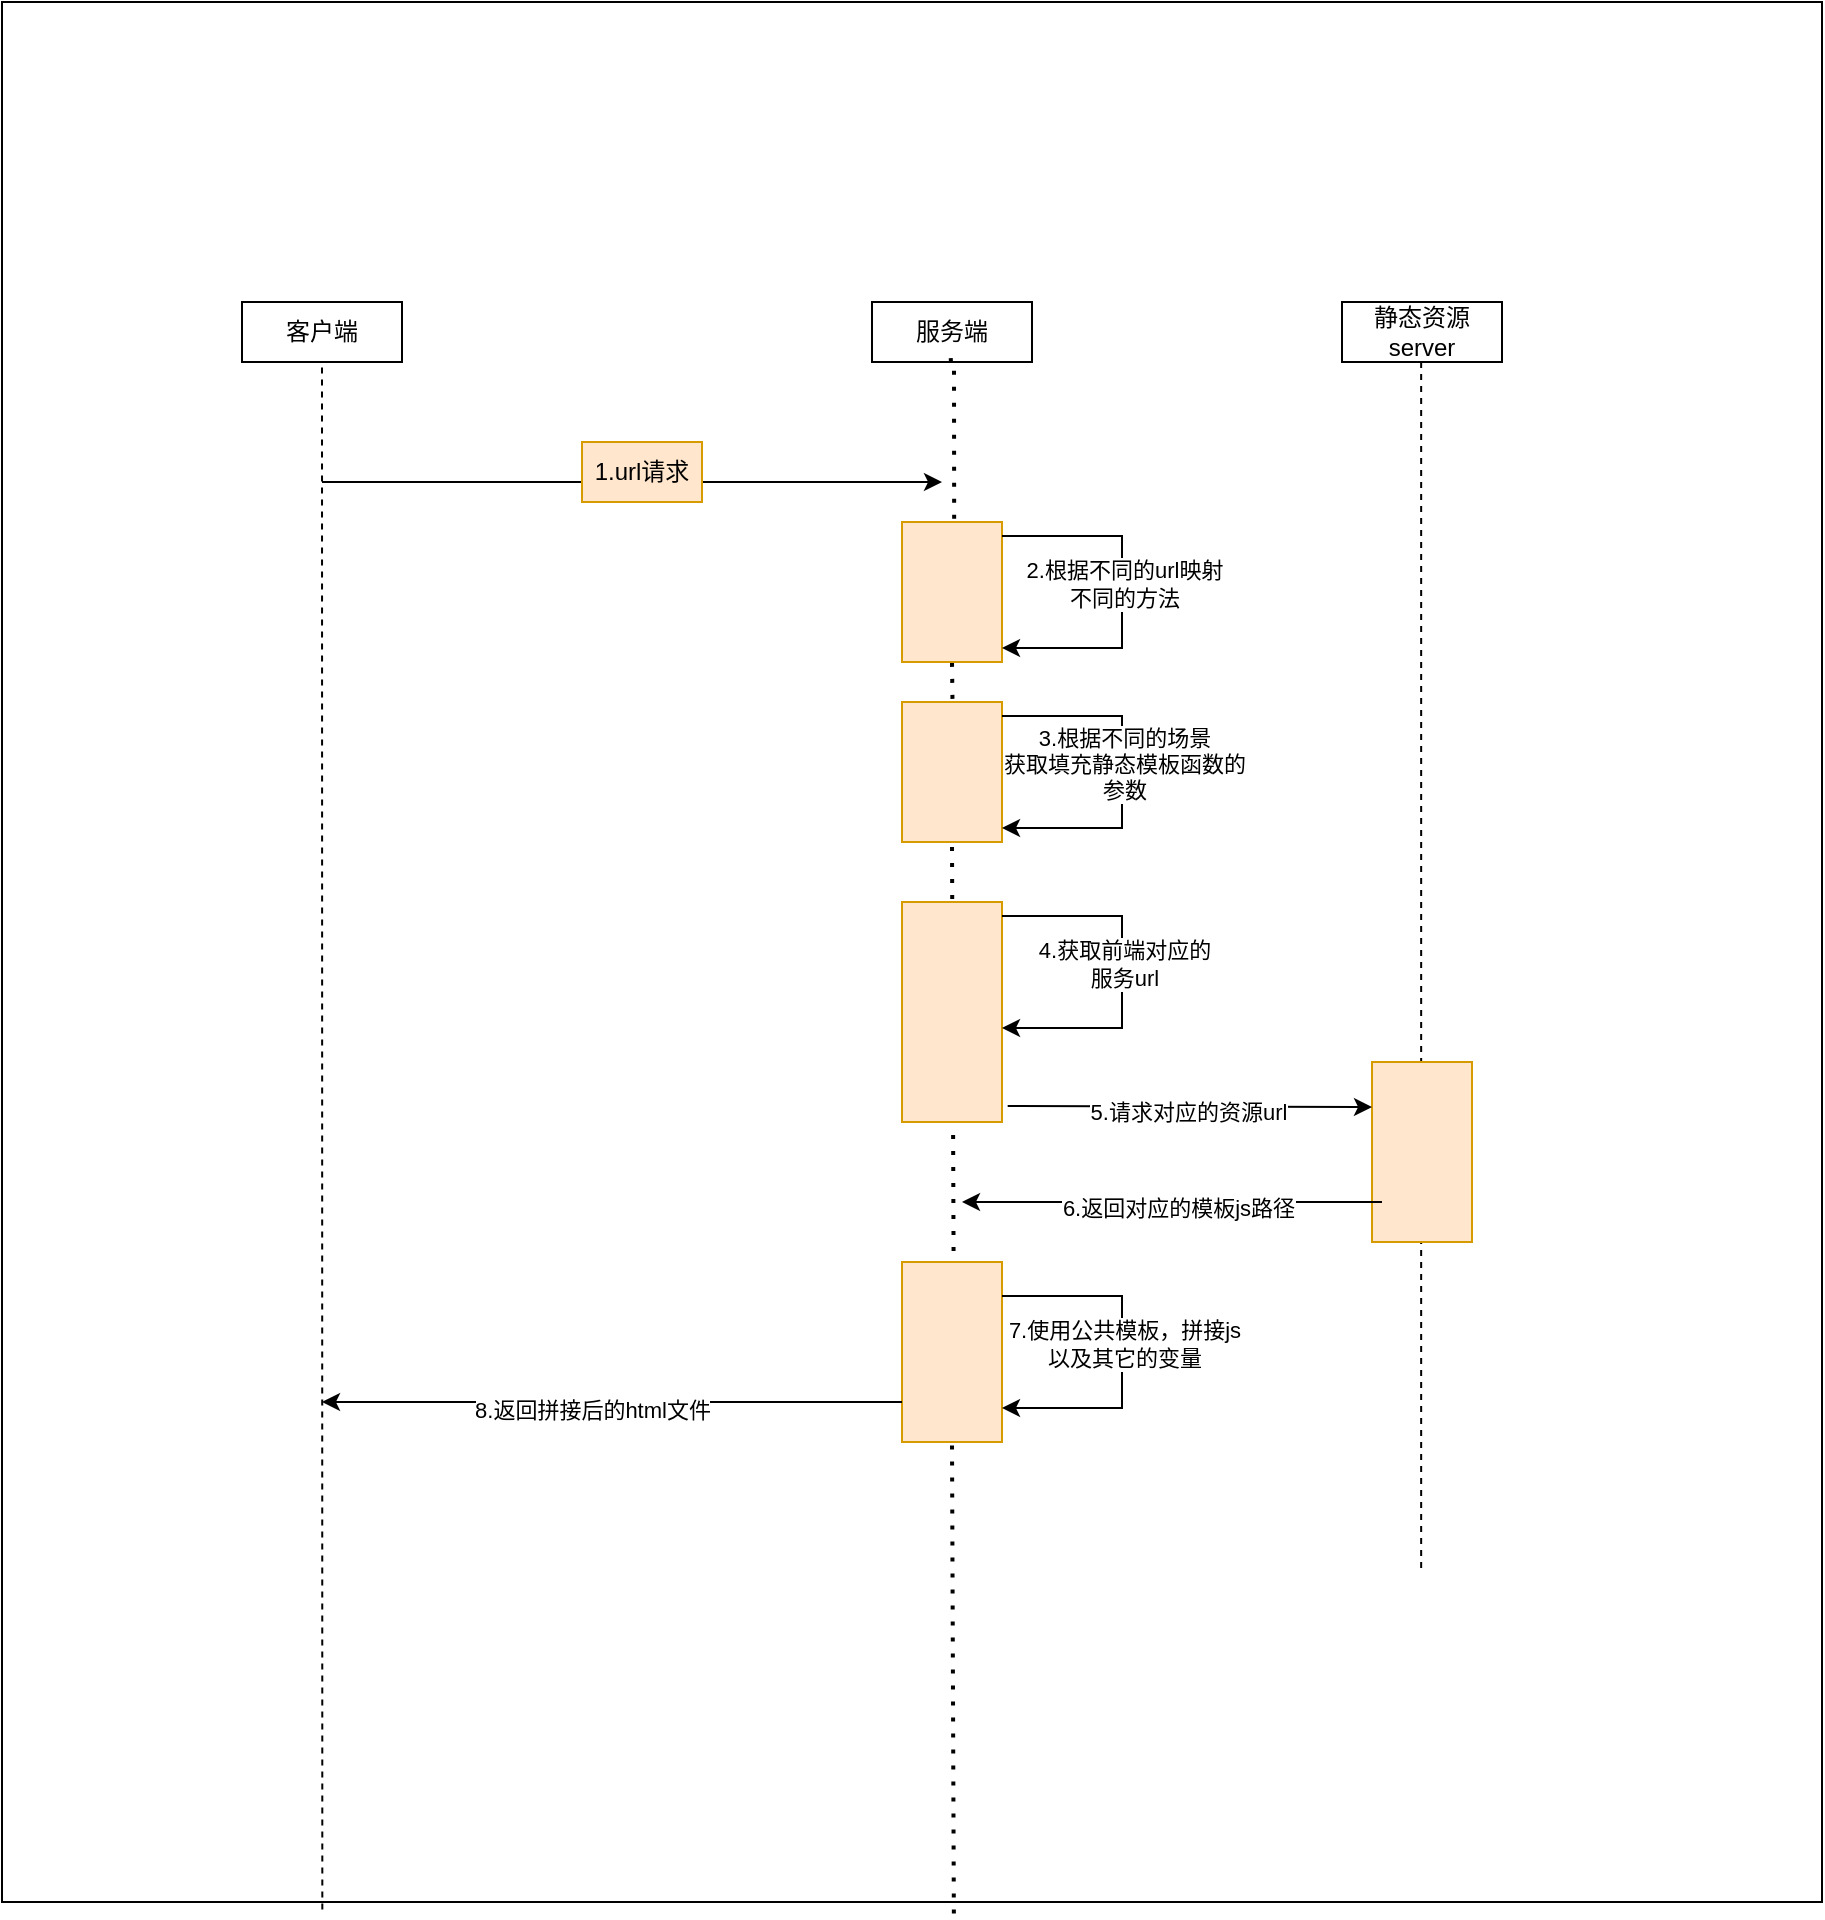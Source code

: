 <mxfile version="24.3.1" type="github" pages="2">
  <diagram id="6a731a19-8d31-9384-78a2-239565b7b9f0" name="php应用">
    <mxGraphModel dx="1426" dy="759" grid="1" gridSize="10" guides="1" tooltips="1" connect="1" arrows="1" fold="1" page="1" pageScale="1" pageWidth="1169" pageHeight="827" background="none" math="0" shadow="0">
      <root>
        <mxCell id="0" />
        <mxCell id="1" parent="0" />
        <mxCell id="NRmDLluQtz4o5GjEV-Sm-1" value="" style="rounded=0;whiteSpace=wrap;html=1;" vertex="1" parent="1">
          <mxGeometry x="110" y="80" width="910" height="950" as="geometry" />
        </mxCell>
        <mxCell id="NRmDLluQtz4o5GjEV-Sm-2" value="客户端" style="rounded=0;whiteSpace=wrap;html=1;" vertex="1" parent="1">
          <mxGeometry x="230" y="230" width="80" height="30" as="geometry" />
        </mxCell>
        <mxCell id="NRmDLluQtz4o5GjEV-Sm-3" value="" style="endArrow=none;dashed=1;html=1;rounded=0;entryX=0.5;entryY=1;entryDx=0;entryDy=0;exitX=0.176;exitY=1.004;exitDx=0;exitDy=0;exitPerimeter=0;" edge="1" parent="1" source="NRmDLluQtz4o5GjEV-Sm-1" target="NRmDLluQtz4o5GjEV-Sm-2">
          <mxGeometry width="50" height="50" relative="1" as="geometry">
            <mxPoint x="240" y="370" as="sourcePoint" />
            <mxPoint x="300" y="320" as="targetPoint" />
          </mxGeometry>
        </mxCell>
        <mxCell id="NRmDLluQtz4o5GjEV-Sm-5" value="" style="endArrow=classic;html=1;rounded=0;" edge="1" parent="1">
          <mxGeometry width="50" height="50" relative="1" as="geometry">
            <mxPoint x="270" y="320" as="sourcePoint" />
            <mxPoint x="580" y="320" as="targetPoint" />
          </mxGeometry>
        </mxCell>
        <mxCell id="NRmDLluQtz4o5GjEV-Sm-6" value="1.url请求" style="text;html=1;align=center;verticalAlign=middle;whiteSpace=wrap;rounded=0;fillColor=#ffe6cc;strokeColor=#d79b00;" vertex="1" parent="1">
          <mxGeometry x="400" y="300" width="60" height="30" as="geometry" />
        </mxCell>
        <mxCell id="NRmDLluQtz4o5GjEV-Sm-7" value="服务端" style="rounded=0;whiteSpace=wrap;html=1;" vertex="1" parent="1">
          <mxGeometry x="545" y="230" width="80" height="30" as="geometry" />
        </mxCell>
        <mxCell id="NRmDLluQtz4o5GjEV-Sm-8" value="" style="endArrow=none;dashed=1;html=1;dashPattern=1 3;strokeWidth=2;rounded=0;entryX=0.5;entryY=1;entryDx=0;entryDy=0;exitX=0.523;exitY=1.006;exitDx=0;exitDy=0;exitPerimeter=0;" edge="1" parent="1" source="NRmDLluQtz4o5GjEV-Sm-10">
          <mxGeometry width="50" height="50" relative="1" as="geometry">
            <mxPoint x="580" y="760" as="sourcePoint" />
            <mxPoint x="579.98" y="259.3" as="targetPoint" />
            <Array as="points">
              <mxPoint x="586" y="259" />
            </Array>
          </mxGeometry>
        </mxCell>
        <mxCell id="NRmDLluQtz4o5GjEV-Sm-11" value="" style="endArrow=none;dashed=1;html=1;dashPattern=1 3;strokeWidth=2;rounded=0;entryX=0.5;entryY=1;entryDx=0;entryDy=0;exitX=0.523;exitY=1.006;exitDx=0;exitDy=0;exitPerimeter=0;" edge="1" parent="1" source="NRmDLluQtz4o5GjEV-Sm-16" target="NRmDLluQtz4o5GjEV-Sm-10">
          <mxGeometry width="50" height="50" relative="1" as="geometry">
            <mxPoint x="586" y="768" as="sourcePoint" />
            <mxPoint x="579.98" y="259.3" as="targetPoint" />
          </mxGeometry>
        </mxCell>
        <mxCell id="NRmDLluQtz4o5GjEV-Sm-10" value="" style="rounded=0;whiteSpace=wrap;html=1;fillColor=#ffe6cc;strokeColor=#d79b00;" vertex="1" parent="1">
          <mxGeometry x="560" y="340" width="50" height="70" as="geometry" />
        </mxCell>
        <mxCell id="NRmDLluQtz4o5GjEV-Sm-12" value="" style="endArrow=classic;html=1;rounded=0;exitX=0.988;exitY=0.115;exitDx=0;exitDy=0;exitPerimeter=0;entryX=1;entryY=1;entryDx=0;entryDy=0;" edge="1" parent="1">
          <mxGeometry relative="1" as="geometry">
            <mxPoint x="610.0" y="347.03" as="sourcePoint" />
            <mxPoint x="610" y="403" as="targetPoint" />
            <Array as="points">
              <mxPoint x="670" y="347" />
              <mxPoint x="670" y="403" />
            </Array>
          </mxGeometry>
        </mxCell>
        <mxCell id="NRmDLluQtz4o5GjEV-Sm-15" value="2.根据不同的url映射&lt;br&gt;不同的方法" style="edgeLabel;html=1;align=center;verticalAlign=middle;resizable=0;points=[];" vertex="1" connectable="0" parent="NRmDLluQtz4o5GjEV-Sm-12">
          <mxGeometry x="-0.048" y="1" relative="1" as="geometry">
            <mxPoint as="offset" />
          </mxGeometry>
        </mxCell>
        <mxCell id="NRmDLluQtz4o5GjEV-Sm-17" value="" style="endArrow=none;dashed=1;html=1;dashPattern=1 3;strokeWidth=2;rounded=0;entryX=0.5;entryY=1;entryDx=0;entryDy=0;exitX=0.523;exitY=1.006;exitDx=0;exitDy=0;exitPerimeter=0;" edge="1" parent="1" source="NRmDLluQtz4o5GjEV-Sm-37" target="NRmDLluQtz4o5GjEV-Sm-16">
          <mxGeometry width="50" height="50" relative="1" as="geometry">
            <mxPoint x="586" y="784" as="sourcePoint" />
            <mxPoint x="585" y="410" as="targetPoint" />
          </mxGeometry>
        </mxCell>
        <mxCell id="NRmDLluQtz4o5GjEV-Sm-16" value="" style="rounded=0;whiteSpace=wrap;html=1;fillColor=#ffe6cc;strokeColor=#d79b00;" vertex="1" parent="1">
          <mxGeometry x="560" y="430" width="50" height="70" as="geometry" />
        </mxCell>
        <mxCell id="NRmDLluQtz4o5GjEV-Sm-18" value="" style="endArrow=classic;html=1;rounded=0;exitX=0.988;exitY=0.115;exitDx=0;exitDy=0;exitPerimeter=0;entryX=1;entryY=1;entryDx=0;entryDy=0;" edge="1" parent="1">
          <mxGeometry relative="1" as="geometry">
            <mxPoint x="610.0" y="437.03" as="sourcePoint" />
            <mxPoint x="610" y="493" as="targetPoint" />
            <Array as="points">
              <mxPoint x="670" y="437" />
              <mxPoint x="670" y="493" />
            </Array>
          </mxGeometry>
        </mxCell>
        <mxCell id="NRmDLluQtz4o5GjEV-Sm-19" value="3.根据不同的场景&lt;br&gt;获取填充静态模板函数的&lt;br&gt;参数" style="edgeLabel;html=1;align=center;verticalAlign=middle;resizable=0;points=[];" vertex="1" connectable="0" parent="NRmDLluQtz4o5GjEV-Sm-18">
          <mxGeometry x="-0.048" y="1" relative="1" as="geometry">
            <mxPoint as="offset" />
          </mxGeometry>
        </mxCell>
        <mxCell id="NRmDLluQtz4o5GjEV-Sm-20" value="" style="rounded=0;whiteSpace=wrap;html=1;fillColor=#ffe6cc;strokeColor=#d79b00;" vertex="1" parent="1">
          <mxGeometry x="560" y="530" width="50" height="110" as="geometry" />
        </mxCell>
        <mxCell id="NRmDLluQtz4o5GjEV-Sm-25" value="" style="endArrow=classic;html=1;rounded=0;exitX=0.988;exitY=0.115;exitDx=0;exitDy=0;exitPerimeter=0;entryX=1;entryY=1;entryDx=0;entryDy=0;" edge="1" parent="1">
          <mxGeometry relative="1" as="geometry">
            <mxPoint x="610.0" y="537.03" as="sourcePoint" />
            <mxPoint x="610" y="593" as="targetPoint" />
            <Array as="points">
              <mxPoint x="670" y="537" />
              <mxPoint x="670" y="593" />
            </Array>
          </mxGeometry>
        </mxCell>
        <mxCell id="NRmDLluQtz4o5GjEV-Sm-26" value="4.获取前端对应的&lt;br&gt;服务url" style="edgeLabel;html=1;align=center;verticalAlign=middle;resizable=0;points=[];" vertex="1" connectable="0" parent="NRmDLluQtz4o5GjEV-Sm-25">
          <mxGeometry x="-0.048" y="1" relative="1" as="geometry">
            <mxPoint as="offset" />
          </mxGeometry>
        </mxCell>
        <mxCell id="NRmDLluQtz4o5GjEV-Sm-28" value="静态资源server" style="rounded=0;whiteSpace=wrap;html=1;" vertex="1" parent="1">
          <mxGeometry x="780" y="230" width="80" height="30" as="geometry" />
        </mxCell>
        <mxCell id="NRmDLluQtz4o5GjEV-Sm-29" value="" style="endArrow=none;dashed=1;html=1;rounded=0;entryX=0.5;entryY=1;entryDx=0;entryDy=0;exitX=0.176;exitY=1.004;exitDx=0;exitDy=0;exitPerimeter=0;" edge="1" parent="1">
          <mxGeometry width="50" height="50" relative="1" as="geometry">
            <mxPoint x="819.58" y="863" as="sourcePoint" />
            <mxPoint x="819.58" y="260" as="targetPoint" />
          </mxGeometry>
        </mxCell>
        <mxCell id="NRmDLluQtz4o5GjEV-Sm-30" value="" style="rounded=0;whiteSpace=wrap;html=1;fillColor=#ffe6cc;strokeColor=#d79b00;" vertex="1" parent="1">
          <mxGeometry x="795" y="610" width="50" height="90" as="geometry" />
        </mxCell>
        <mxCell id="NRmDLluQtz4o5GjEV-Sm-31" value="" style="endArrow=classic;html=1;rounded=0;entryX=0;entryY=0.25;entryDx=0;entryDy=0;exitX=1.057;exitY=0.927;exitDx=0;exitDy=0;exitPerimeter=0;" edge="1" parent="1" source="NRmDLluQtz4o5GjEV-Sm-20" target="NRmDLluQtz4o5GjEV-Sm-30">
          <mxGeometry width="50" height="50" relative="1" as="geometry">
            <mxPoint x="650" y="570" as="sourcePoint" />
            <mxPoint x="700" y="520" as="targetPoint" />
          </mxGeometry>
        </mxCell>
        <mxCell id="NRmDLluQtz4o5GjEV-Sm-32" value="5.请求对应的资源url" style="edgeLabel;html=1;align=center;verticalAlign=middle;resizable=0;points=[];" vertex="1" connectable="0" parent="NRmDLluQtz4o5GjEV-Sm-31">
          <mxGeometry x="-0.014" y="-3" relative="1" as="geometry">
            <mxPoint as="offset" />
          </mxGeometry>
        </mxCell>
        <mxCell id="NRmDLluQtz4o5GjEV-Sm-34" value="" style="endArrow=classic;html=1;rounded=0;" edge="1" parent="1">
          <mxGeometry width="50" height="50" relative="1" as="geometry">
            <mxPoint x="800" y="680" as="sourcePoint" />
            <mxPoint x="590" y="680" as="targetPoint" />
          </mxGeometry>
        </mxCell>
        <mxCell id="NRmDLluQtz4o5GjEV-Sm-35" value="6.返回对应的模板js路径" style="edgeLabel;html=1;align=center;verticalAlign=middle;resizable=0;points=[];" vertex="1" connectable="0" parent="NRmDLluQtz4o5GjEV-Sm-34">
          <mxGeometry x="-0.027" y="3" relative="1" as="geometry">
            <mxPoint as="offset" />
          </mxGeometry>
        </mxCell>
        <mxCell id="NRmDLluQtz4o5GjEV-Sm-38" value="" style="endArrow=none;dashed=1;html=1;dashPattern=1 3;strokeWidth=2;rounded=0;entryX=0.5;entryY=1;entryDx=0;entryDy=0;exitX=0.523;exitY=1.006;exitDx=0;exitDy=0;exitPerimeter=0;" edge="1" parent="1" source="NRmDLluQtz4o5GjEV-Sm-1" target="NRmDLluQtz4o5GjEV-Sm-37">
          <mxGeometry width="50" height="50" relative="1" as="geometry">
            <mxPoint x="586" y="865" as="sourcePoint" />
            <mxPoint x="585" y="500" as="targetPoint" />
          </mxGeometry>
        </mxCell>
        <mxCell id="NRmDLluQtz4o5GjEV-Sm-37" value="" style="rounded=0;whiteSpace=wrap;html=1;fillColor=#ffe6cc;strokeColor=#d79b00;" vertex="1" parent="1">
          <mxGeometry x="560" y="710" width="50" height="90" as="geometry" />
        </mxCell>
        <mxCell id="NRmDLluQtz4o5GjEV-Sm-43" value="" style="endArrow=classic;html=1;rounded=0;exitX=0.988;exitY=0.115;exitDx=0;exitDy=0;exitPerimeter=0;entryX=1;entryY=1;entryDx=0;entryDy=0;" edge="1" parent="1">
          <mxGeometry relative="1" as="geometry">
            <mxPoint x="610.0" y="727.03" as="sourcePoint" />
            <mxPoint x="610" y="783" as="targetPoint" />
            <Array as="points">
              <mxPoint x="670" y="727" />
              <mxPoint x="670" y="783" />
            </Array>
          </mxGeometry>
        </mxCell>
        <mxCell id="NRmDLluQtz4o5GjEV-Sm-44" value="7.使用公共模板，拼接js&lt;br&gt;以及其它的变量" style="edgeLabel;html=1;align=center;verticalAlign=middle;resizable=0;points=[];" vertex="1" connectable="0" parent="NRmDLluQtz4o5GjEV-Sm-43">
          <mxGeometry x="-0.048" y="1" relative="1" as="geometry">
            <mxPoint as="offset" />
          </mxGeometry>
        </mxCell>
        <mxCell id="NRmDLluQtz4o5GjEV-Sm-45" value="" style="endArrow=classic;html=1;rounded=0;" edge="1" parent="1">
          <mxGeometry width="50" height="50" relative="1" as="geometry">
            <mxPoint x="560" y="780" as="sourcePoint" />
            <mxPoint x="270" y="780" as="targetPoint" />
          </mxGeometry>
        </mxCell>
        <mxCell id="NRmDLluQtz4o5GjEV-Sm-46" value="8.返回拼接后的html文件" style="edgeLabel;html=1;align=center;verticalAlign=middle;resizable=0;points=[];" vertex="1" connectable="0" parent="NRmDLluQtz4o5GjEV-Sm-45">
          <mxGeometry x="0.072" y="4" relative="1" as="geometry">
            <mxPoint as="offset" />
          </mxGeometry>
        </mxCell>
      </root>
    </mxGraphModel>
  </diagram>
  <diagram id="ngOydFARjUZ1m4rTX_ou" name="整体流程">
    <mxGraphModel dx="2067" dy="1829" grid="1" gridSize="8" guides="1" tooltips="1" connect="1" arrows="1" fold="1" page="1" pageScale="1" pageWidth="827" pageHeight="1169" math="0" shadow="0">
      <root>
        <mxCell id="0" />
        <mxCell id="1" parent="0" />
        <mxCell id="_SGIzBYrs17WmqmZQEsj-1" value="" style="whiteSpace=wrap;html=1;aspect=fixed;strokeWidth=1;fontColor=#e74040;" vertex="1" parent="1">
          <mxGeometry x="-40" y="-64" width="1328" height="1328" as="geometry" />
        </mxCell>
        <mxCell id="_SGIzBYrs17WmqmZQEsj-2" value="开发" style="rounded=0;whiteSpace=wrap;html=1;strokeColor=#d79b00;strokeWidth=1;align=center;verticalAlign=middle;fontFamily=Helvetica;fontSize=12;fillColor=#ffe6cc;" vertex="1" parent="1">
          <mxGeometry x="288" y="184" width="56" height="32" as="geometry" />
        </mxCell>
        <mxCell id="_SGIzBYrs17WmqmZQEsj-3" value="gitlab" style="rounded=0;whiteSpace=wrap;html=1;strokeColor=#d79b00;strokeWidth=1;align=center;verticalAlign=middle;fontFamily=Helvetica;fontSize=12;fillColor=#ffe6cc;" vertex="1" parent="1">
          <mxGeometry x="288" y="256" width="56" height="32" as="geometry" />
        </mxCell>
        <mxCell id="_SGIzBYrs17WmqmZQEsj-4" value="coding" style="rounded=0;whiteSpace=wrap;html=1;strokeColor=#d79b00;strokeWidth=1;align=center;verticalAlign=middle;fontFamily=Helvetica;fontSize=12;fillColor=#ffe6cc;" vertex="1" parent="1">
          <mxGeometry x="288" y="336" width="56" height="32" as="geometry" />
        </mxCell>
        <mxCell id="_SGIzBYrs17WmqmZQEsj-5" value="cos桶" style="rounded=0;whiteSpace=wrap;html=1;strokeColor=#d79b00;strokeWidth=1;align=center;verticalAlign=middle;fontFamily=Helvetica;fontSize=12;fillColor=#ffe6cc;" vertex="1" parent="1">
          <mxGeometry x="288" y="416" width="56" height="32" as="geometry" />
        </mxCell>
        <mxCell id="_SGIzBYrs17WmqmZQEsj-6" value="CDN" style="rounded=0;whiteSpace=wrap;html=1;strokeColor=#d79b00;strokeWidth=1;align=center;verticalAlign=middle;fontFamily=Helvetica;fontSize=12;fillColor=#ffe6cc;" vertex="1" parent="1">
          <mxGeometry x="288" y="496" width="56" height="32" as="geometry" />
        </mxCell>
        <mxCell id="_SGIzBYrs17WmqmZQEsj-8" value="t" style="endArrow=classic;html=1;rounded=0;fontFamily=Helvetica;fontSize=12;fontColor=default;exitX=0.5;exitY=1;exitDx=0;exitDy=0;" edge="1" parent="1" source="_SGIzBYrs17WmqmZQEsj-2" target="_SGIzBYrs17WmqmZQEsj-3">
          <mxGeometry relative="1" as="geometry">
            <mxPoint x="472" y="376" as="sourcePoint" />
            <mxPoint x="572" y="376" as="targetPoint" />
          </mxGeometry>
        </mxCell>
        <mxCell id="_SGIzBYrs17WmqmZQEsj-9" value="1.推代码" style="edgeLabel;resizable=0;html=1;;align=center;verticalAlign=middle;strokeColor=default;strokeWidth=14;fontFamily=Helvetica;fontSize=12;fontColor=default;fillColor=default;" connectable="0" vertex="1" parent="_SGIzBYrs17WmqmZQEsj-8">
          <mxGeometry relative="1" as="geometry" />
        </mxCell>
        <mxCell id="_SGIzBYrs17WmqmZQEsj-10" value="t" style="endArrow=classic;html=1;rounded=0;fontFamily=Helvetica;fontSize=12;fontColor=default;exitX=0.5;exitY=1;exitDx=0;exitDy=0;" edge="1" parent="1" source="_SGIzBYrs17WmqmZQEsj-3">
          <mxGeometry relative="1" as="geometry">
            <mxPoint x="316" y="296" as="sourcePoint" />
            <mxPoint x="315.69" y="336" as="targetPoint" />
          </mxGeometry>
        </mxCell>
        <mxCell id="_SGIzBYrs17WmqmZQEsj-11" value="2.打tag，触发&lt;br&gt;流水线" style="edgeLabel;resizable=0;html=1;;align=center;verticalAlign=middle;strokeColor=default;strokeWidth=14;fontFamily=Helvetica;fontSize=12;fontColor=default;fillColor=default;" connectable="0" vertex="1" parent="_SGIzBYrs17WmqmZQEsj-10">
          <mxGeometry relative="1" as="geometry" />
        </mxCell>
        <mxCell id="_SGIzBYrs17WmqmZQEsj-12" value="t" style="endArrow=classic;html=1;rounded=0;fontFamily=Helvetica;fontSize=12;fontColor=default;exitX=0.5;exitY=1;exitDx=0;exitDy=0;" edge="1" parent="1">
          <mxGeometry relative="1" as="geometry">
            <mxPoint x="316" y="368" as="sourcePoint" />
            <mxPoint x="315.69" y="416" as="targetPoint" />
          </mxGeometry>
        </mxCell>
        <mxCell id="_SGIzBYrs17WmqmZQEsj-13" value="3.上传编译后&lt;br&gt;的产物" style="edgeLabel;resizable=0;html=1;;align=center;verticalAlign=middle;strokeColor=default;strokeWidth=14;fontFamily=Helvetica;fontSize=12;fontColor=default;fillColor=default;" connectable="0" vertex="1" parent="_SGIzBYrs17WmqmZQEsj-12">
          <mxGeometry relative="1" as="geometry" />
        </mxCell>
        <mxCell id="_SGIzBYrs17WmqmZQEsj-14" value="t" style="endArrow=classic;html=1;rounded=0;fontFamily=Helvetica;fontSize=12;fontColor=default;exitX=0.5;exitY=1;exitDx=0;exitDy=0;" edge="1" parent="1">
          <mxGeometry x="-0.323" relative="1" as="geometry">
            <mxPoint x="288.31" y="448" as="sourcePoint" />
            <mxPoint x="288" y="496" as="targetPoint" />
            <mxPoint as="offset" />
          </mxGeometry>
        </mxCell>
        <mxCell id="_SGIzBYrs17WmqmZQEsj-15" value="&lt;font style=&quot;font-size: 9px;&quot;&gt;返回资源&lt;/font&gt;" style="edgeLabel;resizable=0;html=1;;align=center;verticalAlign=middle;strokeColor=default;strokeWidth=14;fontFamily=Helvetica;fontSize=8;fontColor=default;fillColor=default;" connectable="0" vertex="1" parent="_SGIzBYrs17WmqmZQEsj-14">
          <mxGeometry relative="1" as="geometry">
            <mxPoint as="offset" />
          </mxGeometry>
        </mxCell>
        <mxCell id="_SGIzBYrs17WmqmZQEsj-18" value="&lt;font style=&quot;font-size: 8px;&quot;&gt;缓存失败，&lt;br&gt;重新拉取&lt;/font&gt;" style="endArrow=classic;html=1;rounded=0;fontFamily=Helvetica;fontSize=12;fontColor=default;exitX=1;exitY=0;exitDx=0;exitDy=0;entryX=1;entryY=1;entryDx=0;entryDy=0;" edge="1" parent="1">
          <mxGeometry relative="1" as="geometry">
            <mxPoint x="343.38" y="496" as="sourcePoint" />
            <mxPoint x="343.38" y="448" as="targetPoint" />
          </mxGeometry>
        </mxCell>
        <mxCell id="_SGIzBYrs17WmqmZQEsj-19" value="" style="edgeLabel;resizable=0;html=1;;align=center;verticalAlign=middle;strokeColor=default;strokeWidth=14;fontFamily=Helvetica;fontSize=12;fontColor=default;fillColor=default;" connectable="0" vertex="1" parent="_SGIzBYrs17WmqmZQEsj-18">
          <mxGeometry relative="1" as="geometry" />
        </mxCell>
        <mxCell id="_SGIzBYrs17WmqmZQEsj-20" value="灰度服务" style="rounded=0;whiteSpace=wrap;html=1;strokeColor=#6c8ebf;strokeWidth=1;align=center;verticalAlign=middle;fontFamily=Helvetica;fontSize=12;fillColor=#dae8fc;" vertex="1" parent="1">
          <mxGeometry x="536" y="329" width="96" height="46" as="geometry" />
        </mxCell>
        <mxCell id="_SGIzBYrs17WmqmZQEsj-22" value="" style="endArrow=classic;html=1;rounded=0;fontFamily=Helvetica;fontSize=12;fontColor=default;exitX=1;exitY=0.5;exitDx=0;exitDy=0;entryX=0;entryY=0.5;entryDx=0;entryDy=0;" edge="1" parent="1" source="_SGIzBYrs17WmqmZQEsj-4" target="_SGIzBYrs17WmqmZQEsj-20">
          <mxGeometry width="50" height="50" relative="1" as="geometry">
            <mxPoint x="496" y="330" as="sourcePoint" />
            <mxPoint x="546" y="280" as="targetPoint" />
          </mxGeometry>
        </mxCell>
        <mxCell id="_SGIzBYrs17WmqmZQEsj-23" value="4.上报资源地址" style="edgeLabel;html=1;align=center;verticalAlign=middle;resizable=0;points=[];strokeColor=default;strokeWidth=14;fontFamily=Helvetica;fontSize=12;fontColor=default;fillColor=default;" vertex="1" connectable="0" parent="_SGIzBYrs17WmqmZQEsj-22">
          <mxGeometry x="-0.188" y="2" relative="1" as="geometry">
            <mxPoint as="offset" />
          </mxGeometry>
        </mxCell>
        <mxCell id="_SGIzBYrs17WmqmZQEsj-24" value="php服务" style="rounded=0;whiteSpace=wrap;html=1;strokeColor=#6c8ebf;strokeWidth=1;align=center;verticalAlign=middle;fontFamily=Helvetica;fontSize=12;fillColor=#dae8fc;" vertex="1" parent="1">
          <mxGeometry x="536" y="216" width="96" height="46" as="geometry" />
        </mxCell>
        <mxCell id="_SGIzBYrs17WmqmZQEsj-25" value="网关" style="rounded=0;whiteSpace=wrap;html=1;strokeColor=#6c8ebf;strokeWidth=1;align=center;verticalAlign=middle;fontFamily=Helvetica;fontSize=12;fillColor=#dae8fc;" vertex="1" parent="1">
          <mxGeometry x="536" y="104" width="96" height="46" as="geometry" />
        </mxCell>
        <mxCell id="_SGIzBYrs17WmqmZQEsj-26" value="客户端" style="rounded=0;whiteSpace=wrap;html=1;strokeColor=#6c8ebf;strokeWidth=1;align=center;verticalAlign=middle;fontFamily=Helvetica;fontSize=12;fillColor=#dae8fc;" vertex="1" parent="1">
          <mxGeometry x="536" y="-8" width="96" height="46" as="geometry" />
        </mxCell>
        <mxCell id="_SGIzBYrs17WmqmZQEsj-29" value="t" style="endArrow=classic;html=1;rounded=0;fontFamily=Helvetica;fontSize=12;fontColor=default;exitX=0.5;exitY=1;exitDx=0;exitDy=0;labelBorderColor=none;" edge="1" parent="1">
          <mxGeometry relative="1" as="geometry">
            <mxPoint x="552" y="38" as="sourcePoint" />
            <mxPoint x="552" y="104" as="targetPoint" />
          </mxGeometry>
        </mxCell>
        <mxCell id="_SGIzBYrs17WmqmZQEsj-30" value="1.访问" style="edgeLabel;resizable=0;html=1;;align=center;verticalAlign=middle;strokeColor=default;strokeWidth=14;fontFamily=Helvetica;fontSize=12;fontColor=default;fillColor=default;" connectable="0" vertex="1" parent="_SGIzBYrs17WmqmZQEsj-29">
          <mxGeometry relative="1" as="geometry" />
        </mxCell>
        <mxCell id="_SGIzBYrs17WmqmZQEsj-35" value="t" style="endArrow=classic;html=1;rounded=0;fontFamily=Helvetica;fontSize=12;fontColor=default;exitX=0.5;exitY=1;exitDx=0;exitDy=0;labelBorderColor=none;" edge="1" parent="1">
          <mxGeometry relative="1" as="geometry">
            <mxPoint x="544" y="150" as="sourcePoint" />
            <mxPoint x="544" y="216" as="targetPoint" />
          </mxGeometry>
        </mxCell>
        <mxCell id="_SGIzBYrs17WmqmZQEsj-36" value="2.请求" style="edgeLabel;resizable=0;html=1;;align=center;verticalAlign=middle;strokeColor=default;strokeWidth=14;fontFamily=Helvetica;fontSize=12;fontColor=default;fillColor=default;" connectable="0" vertex="1" parent="_SGIzBYrs17WmqmZQEsj-35">
          <mxGeometry relative="1" as="geometry">
            <mxPoint y="9" as="offset" />
          </mxGeometry>
        </mxCell>
        <mxCell id="_SGIzBYrs17WmqmZQEsj-49" value="" style="edgeLabel;html=1;align=center;verticalAlign=middle;resizable=0;points=[];strokeColor=default;strokeWidth=14;fontFamily=Helvetica;fontSize=12;fontColor=default;fillColor=default;" vertex="1" connectable="0" parent="_SGIzBYrs17WmqmZQEsj-35">
          <mxGeometry x="-0.02" y="2" relative="1" as="geometry">
            <mxPoint as="offset" />
          </mxGeometry>
        </mxCell>
        <mxCell id="_SGIzBYrs17WmqmZQEsj-37" value="" style="endArrow=classic;html=1;rounded=0;fontFamily=Helvetica;fontSize=12;fontColor=default;exitX=0.5;exitY=1;exitDx=0;exitDy=0;labelBorderColor=none;" edge="1" parent="1">
          <mxGeometry relative="1" as="geometry">
            <mxPoint x="544" y="263" as="sourcePoint" />
            <mxPoint x="544" y="329" as="targetPoint" />
          </mxGeometry>
        </mxCell>
        <mxCell id="_SGIzBYrs17WmqmZQEsj-38" value="3.携带app_id请求" style="edgeLabel;resizable=0;html=1;;align=center;verticalAlign=middle;strokeColor=default;strokeWidth=14;fontFamily=Helvetica;fontSize=12;fontColor=default;fillColor=default;" connectable="0" vertex="1" parent="_SGIzBYrs17WmqmZQEsj-37">
          <mxGeometry relative="1" as="geometry">
            <mxPoint y="16" as="offset" />
          </mxGeometry>
        </mxCell>
        <mxCell id="_SGIzBYrs17WmqmZQEsj-45" value="" style="edgeLabel;html=1;align=center;verticalAlign=middle;resizable=0;points=[];strokeColor=default;strokeWidth=14;fontFamily=Helvetica;fontSize=12;fontColor=default;fillColor=default;" vertex="1" connectable="0" parent="_SGIzBYrs17WmqmZQEsj-37">
          <mxGeometry x="0.057" y="3" relative="1" as="geometry">
            <mxPoint as="offset" />
          </mxGeometry>
        </mxCell>
        <mxCell id="_SGIzBYrs17WmqmZQEsj-42" value="" style="endArrow=classic;html=1;rounded=0;fontFamily=Helvetica;fontSize=12;fontColor=default;exitX=0.948;exitY=0;exitDx=0;exitDy=0;labelBorderColor=none;entryX=0.948;entryY=1.007;entryDx=0;entryDy=0;entryPerimeter=0;exitPerimeter=0;" edge="1" parent="1" source="_SGIzBYrs17WmqmZQEsj-20" target="_SGIzBYrs17WmqmZQEsj-24">
          <mxGeometry relative="1" as="geometry">
            <mxPoint x="744" y="270" as="sourcePoint" />
            <mxPoint x="744" y="336" as="targetPoint" />
          </mxGeometry>
        </mxCell>
        <mxCell id="_SGIzBYrs17WmqmZQEsj-43" value="" style="edgeLabel;resizable=0;html=1;;align=center;verticalAlign=middle;strokeColor=default;strokeWidth=14;fontFamily=Helvetica;fontSize=12;fontColor=default;fillColor=default;" connectable="0" vertex="1" parent="_SGIzBYrs17WmqmZQEsj-42">
          <mxGeometry relative="1" as="geometry" />
        </mxCell>
        <mxCell id="_SGIzBYrs17WmqmZQEsj-44" value="4.返回静态资源cdn地址" style="edgeLabel;html=1;align=center;verticalAlign=middle;resizable=0;points=[];strokeColor=default;strokeWidth=14;fontFamily=Helvetica;fontSize=12;fontColor=default;fillColor=default;" vertex="1" connectable="0" parent="_SGIzBYrs17WmqmZQEsj-42">
          <mxGeometry x="0.355" y="1" relative="1" as="geometry">
            <mxPoint as="offset" />
          </mxGeometry>
        </mxCell>
        <mxCell id="_SGIzBYrs17WmqmZQEsj-46" value="" style="endArrow=classic;html=1;rounded=0;fontFamily=Helvetica;fontSize=12;fontColor=default;exitX=0.948;exitY=0;exitDx=0;exitDy=0;labelBorderColor=none;entryX=0.948;entryY=1.007;entryDx=0;entryDy=0;entryPerimeter=0;exitPerimeter=0;" edge="1" parent="1">
          <mxGeometry relative="1" as="geometry">
            <mxPoint x="624" y="219" as="sourcePoint" />
            <mxPoint x="624" y="152" as="targetPoint" />
          </mxGeometry>
        </mxCell>
        <mxCell id="_SGIzBYrs17WmqmZQEsj-47" value="" style="edgeLabel;resizable=0;html=1;;align=center;verticalAlign=middle;strokeColor=default;strokeWidth=14;fontFamily=Helvetica;fontSize=12;fontColor=default;fillColor=default;" connectable="0" vertex="1" parent="_SGIzBYrs17WmqmZQEsj-46">
          <mxGeometry relative="1" as="geometry" />
        </mxCell>
        <mxCell id="_SGIzBYrs17WmqmZQEsj-48" value="5.组装页面，并返回" style="edgeLabel;html=1;align=center;verticalAlign=middle;resizable=0;points=[];strokeColor=default;strokeWidth=14;fontFamily=Helvetica;fontSize=12;fontColor=default;fillColor=default;" vertex="1" connectable="0" parent="_SGIzBYrs17WmqmZQEsj-46">
          <mxGeometry x="0.355" y="1" relative="1" as="geometry">
            <mxPoint as="offset" />
          </mxGeometry>
        </mxCell>
        <mxCell id="_SGIzBYrs17WmqmZQEsj-50" value="" style="endArrow=classic;html=1;rounded=0;fontFamily=Helvetica;fontSize=12;fontColor=default;exitX=0.948;exitY=0;exitDx=0;exitDy=0;labelBorderColor=none;entryX=0.948;entryY=1.007;entryDx=0;entryDy=0;entryPerimeter=0;exitPerimeter=0;" edge="1" parent="1">
          <mxGeometry relative="1" as="geometry">
            <mxPoint x="624" y="107" as="sourcePoint" />
            <mxPoint x="624" y="40" as="targetPoint" />
          </mxGeometry>
        </mxCell>
        <mxCell id="_SGIzBYrs17WmqmZQEsj-51" value="" style="edgeLabel;resizable=0;html=1;;align=center;verticalAlign=middle;strokeColor=default;strokeWidth=14;fontFamily=Helvetica;fontSize=12;fontColor=default;fillColor=default;" connectable="0" vertex="1" parent="_SGIzBYrs17WmqmZQEsj-50">
          <mxGeometry relative="1" as="geometry" />
        </mxCell>
        <mxCell id="_SGIzBYrs17WmqmZQEsj-52" value="6.返回页面" style="edgeLabel;html=1;align=center;verticalAlign=middle;resizable=0;points=[];strokeColor=default;strokeWidth=14;fontFamily=Helvetica;fontSize=12;fontColor=default;fillColor=default;" vertex="1" connectable="0" parent="_SGIzBYrs17WmqmZQEsj-50">
          <mxGeometry x="0.355" y="1" relative="1" as="geometry">
            <mxPoint as="offset" />
          </mxGeometry>
        </mxCell>
        <mxCell id="_SGIzBYrs17WmqmZQEsj-55" value="" style="endArrow=classic;html=1;rounded=0;fontFamily=Helvetica;fontSize=12;fontColor=default;exitX=1;exitY=0.25;exitDx=0;exitDy=0;entryX=1;entryY=1;entryDx=0;entryDy=0;" edge="1" parent="1" source="_SGIzBYrs17WmqmZQEsj-26" target="_SGIzBYrs17WmqmZQEsj-6">
          <mxGeometry relative="1" as="geometry">
            <mxPoint x="416" y="224" as="sourcePoint" />
            <mxPoint x="516" y="224" as="targetPoint" />
            <Array as="points">
              <mxPoint x="896" y="3" />
              <mxPoint x="896" y="528" />
            </Array>
          </mxGeometry>
        </mxCell>
        <mxCell id="_SGIzBYrs17WmqmZQEsj-56" value="7.通过CDN&lt;br&gt;加载资源" style="edgeLabel;resizable=0;html=1;;align=center;verticalAlign=middle;strokeColor=default;strokeWidth=14;fontFamily=Helvetica;fontSize=12;fontColor=default;fillColor=default;" connectable="0" vertex="1" parent="_SGIzBYrs17WmqmZQEsj-55">
          <mxGeometry relative="1" as="geometry" />
        </mxCell>
        <mxCell id="_SGIzBYrs17WmqmZQEsj-59" value="" style="endArrow=classic;html=1;rounded=0;fontFamily=Helvetica;fontSize=12;fontColor=default;entryX=1;entryY=0.75;entryDx=0;entryDy=0;" edge="1" parent="1" target="_SGIzBYrs17WmqmZQEsj-26">
          <mxGeometry relative="1" as="geometry">
            <mxPoint x="344" y="504" as="sourcePoint" />
            <mxPoint x="444" y="504" as="targetPoint" />
            <Array as="points">
              <mxPoint x="848" y="504" />
              <mxPoint x="840" y="24" />
            </Array>
          </mxGeometry>
        </mxCell>
        <mxCell id="_SGIzBYrs17WmqmZQEsj-60" value="" style="edgeLabel;resizable=0;html=1;;align=center;verticalAlign=middle;strokeColor=default;strokeWidth=14;fontFamily=Helvetica;fontSize=12;fontColor=default;fillColor=default;" connectable="0" vertex="1" parent="_SGIzBYrs17WmqmZQEsj-59">
          <mxGeometry relative="1" as="geometry" />
        </mxCell>
        <mxCell id="_SGIzBYrs17WmqmZQEsj-62" value="8.返回资源" style="edgeLabel;html=1;align=center;verticalAlign=middle;resizable=0;points=[];strokeColor=default;strokeWidth=14;fontFamily=Helvetica;fontSize=12;fontColor=default;fillColor=default;" vertex="1" connectable="0" parent="_SGIzBYrs17WmqmZQEsj-59">
          <mxGeometry x="0.309" y="1" relative="1" as="geometry">
            <mxPoint as="offset" />
          </mxGeometry>
        </mxCell>
      </root>
    </mxGraphModel>
  </diagram>
</mxfile>
